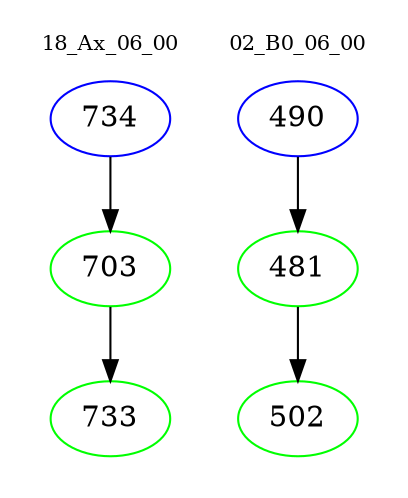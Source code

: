 digraph{
subgraph cluster_0 {
color = white
label = "18_Ax_06_00";
fontsize=10;
T0_734 [label="734", color="blue"]
T0_734 -> T0_703 [color="black"]
T0_703 [label="703", color="green"]
T0_703 -> T0_733 [color="black"]
T0_733 [label="733", color="green"]
}
subgraph cluster_1 {
color = white
label = "02_B0_06_00";
fontsize=10;
T1_490 [label="490", color="blue"]
T1_490 -> T1_481 [color="black"]
T1_481 [label="481", color="green"]
T1_481 -> T1_502 [color="black"]
T1_502 [label="502", color="green"]
}
}

